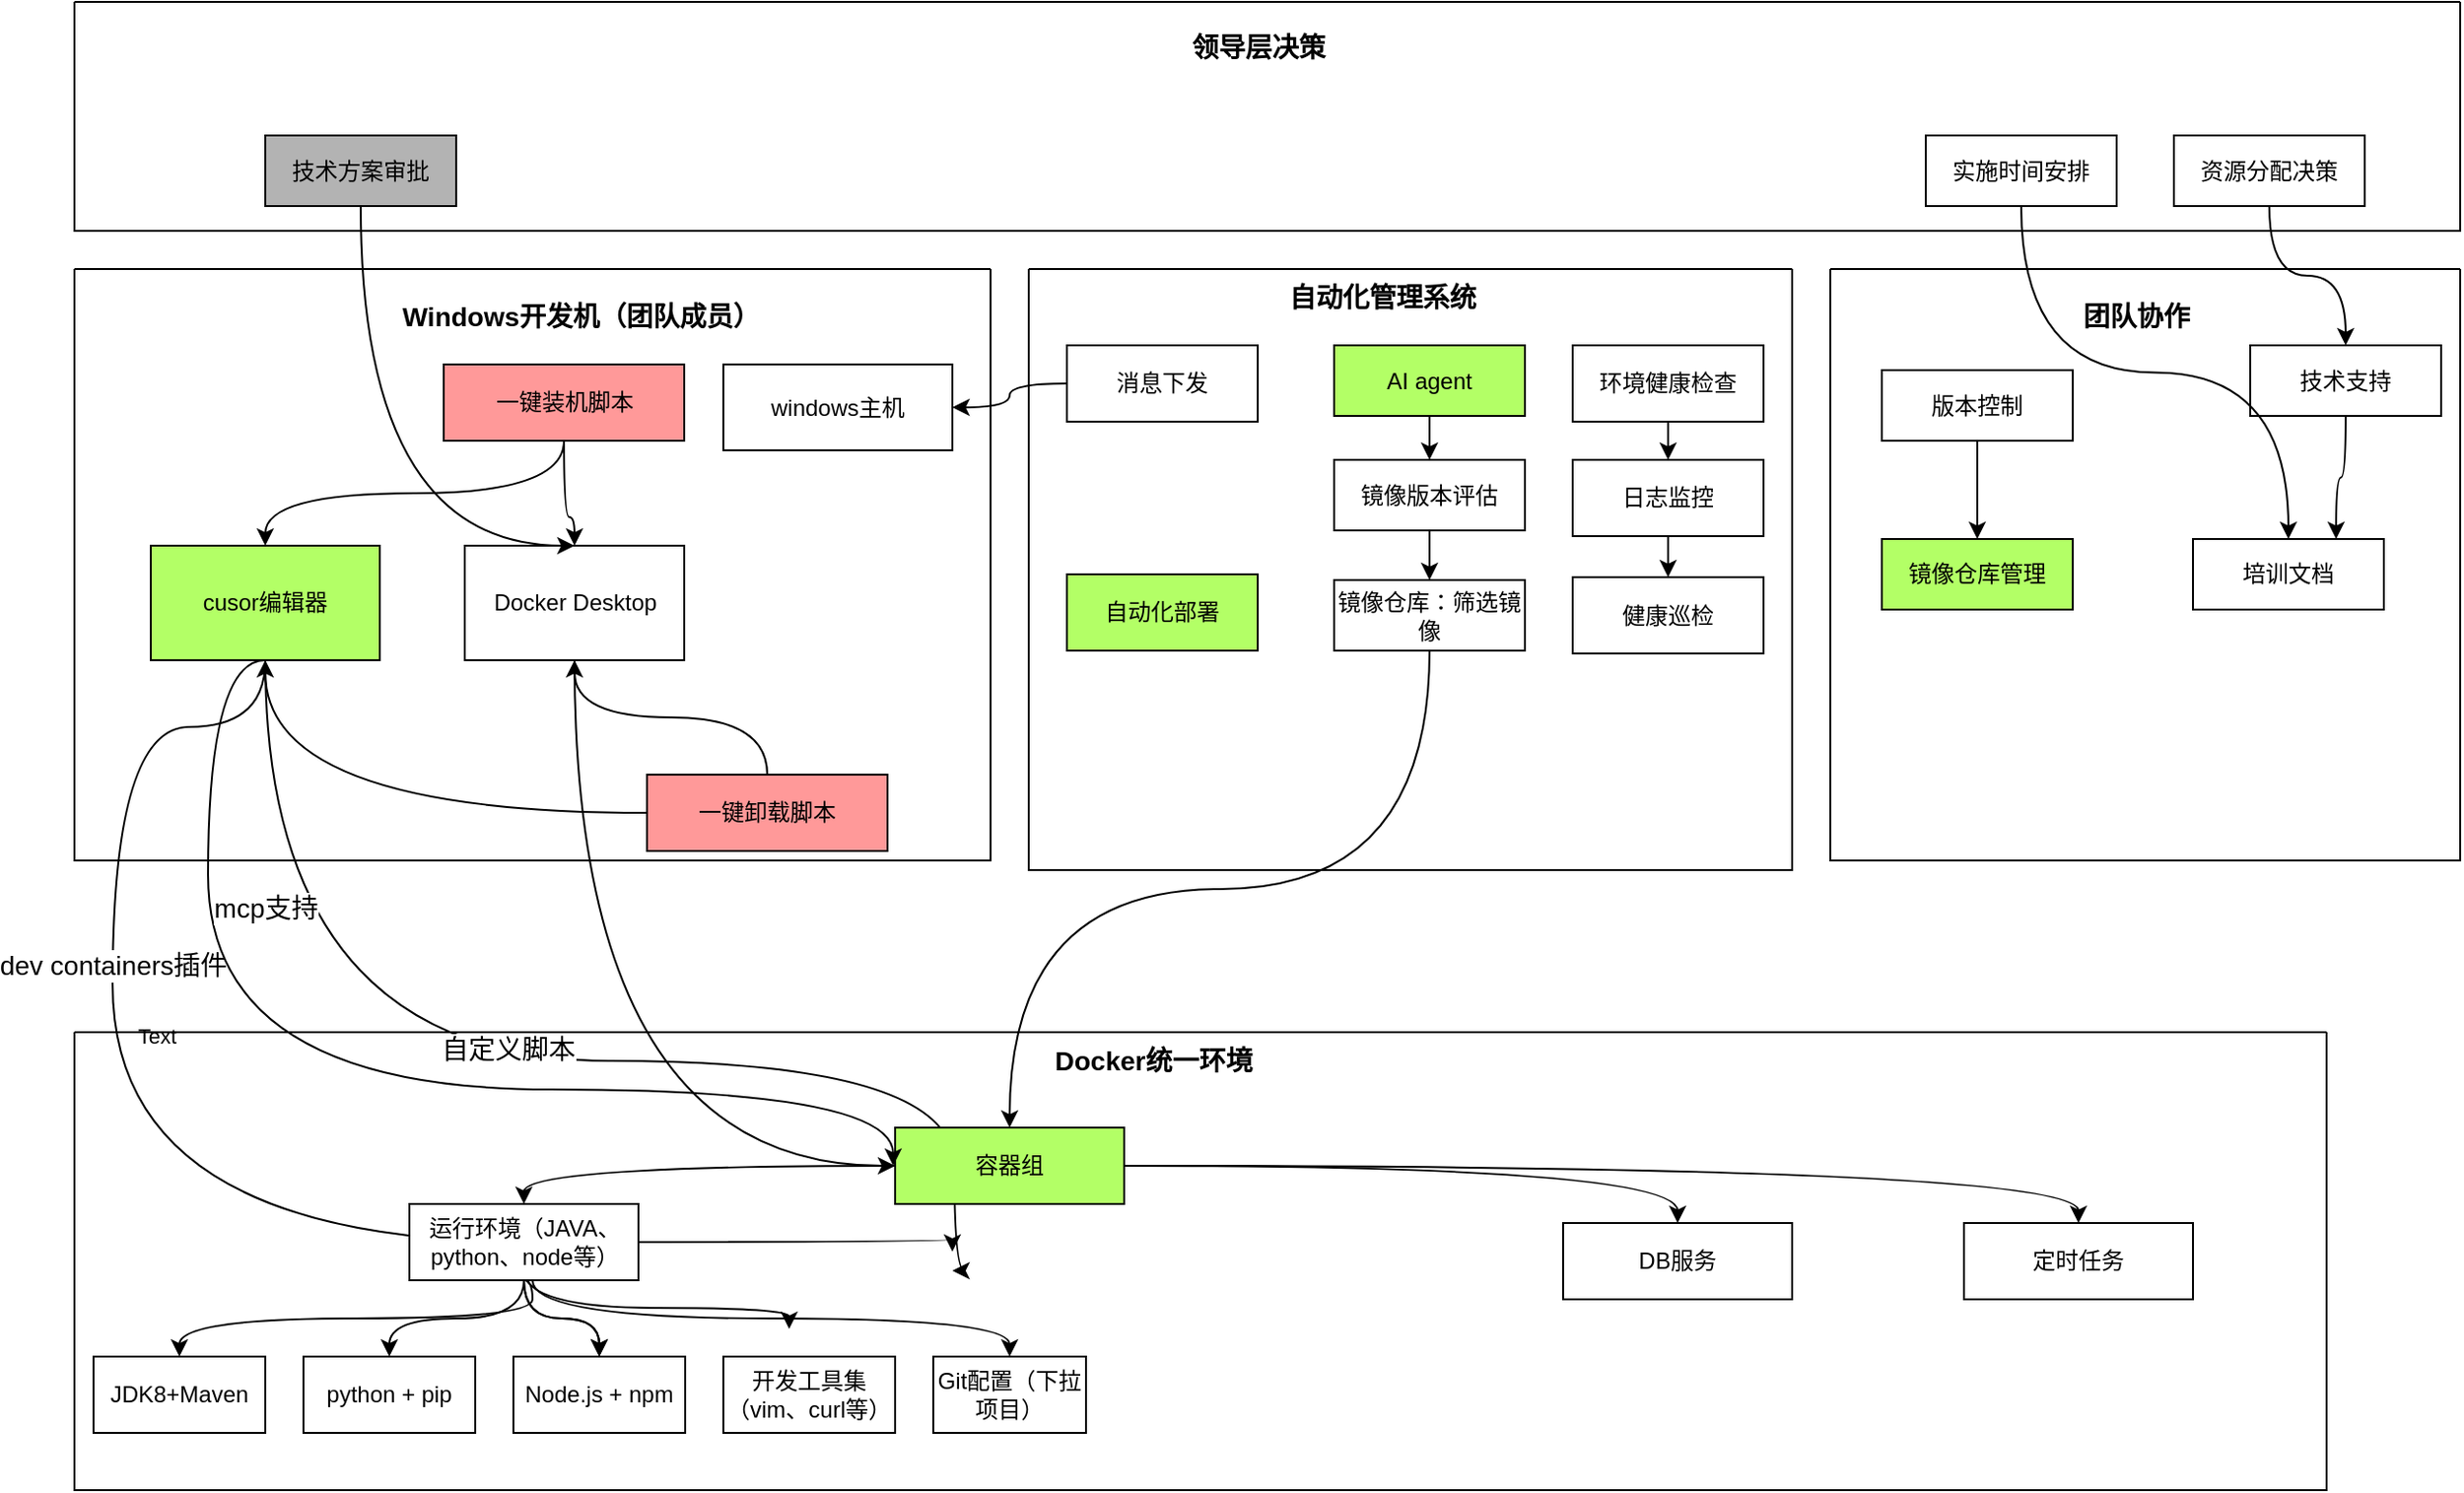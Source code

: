 <mxfile version="26.2.13">
  <diagram name="第 1 页" id="c7KnsM-MdCK46-d7kCr8">
    <mxGraphModel dx="2703" dy="794" grid="1" gridSize="10" guides="1" tooltips="1" connect="1" arrows="1" fold="1" page="1" pageScale="1" pageWidth="827" pageHeight="1169" math="0" shadow="0">
      <root>
        <mxCell id="0" />
        <mxCell id="1" parent="0" />
        <mxCell id="qCyjkw_8tzbK9dmdXJJI-6" value="" style="swimlane;startSize=0;fillColor=#B3FF66;" vertex="1" parent="1">
          <mxGeometry x="-220" y="270" width="480" height="310" as="geometry" />
        </mxCell>
        <mxCell id="qCyjkw_8tzbK9dmdXJJI-9" value="&lt;font style=&quot;font-size: 14px;&quot;&gt;&lt;b&gt;Windows开发机（团队成员）&lt;/b&gt;&lt;/font&gt;" style="text;html=1;align=center;verticalAlign=middle;resizable=0;points=[];autosize=1;strokeColor=none;fillColor=none;" vertex="1" parent="qCyjkw_8tzbK9dmdXJJI-6">
          <mxGeometry x="160" y="10" width="210" height="30" as="geometry" />
        </mxCell>
        <mxCell id="qCyjkw_8tzbK9dmdXJJI-48" style="edgeStyle=orthogonalEdgeStyle;curved=1;rounded=0;orthogonalLoop=1;jettySize=auto;html=1;exitX=0.5;exitY=1;exitDx=0;exitDy=0;" edge="1" parent="qCyjkw_8tzbK9dmdXJJI-6" source="qCyjkw_8tzbK9dmdXJJI-7">
          <mxGeometry relative="1" as="geometry">
            <mxPoint x="460" y="515" as="targetPoint" />
            <Array as="points">
              <mxPoint x="20" y="240" />
              <mxPoint x="20" y="510" />
            </Array>
          </mxGeometry>
        </mxCell>
        <mxCell id="qCyjkw_8tzbK9dmdXJJI-50" value="&lt;font style=&quot;font-size: 14px;&quot;&gt;dev containers插件&lt;/font&gt;" style="edgeLabel;html=1;align=center;verticalAlign=middle;resizable=0;points=[];" vertex="1" connectable="0" parent="qCyjkw_8tzbK9dmdXJJI-48">
          <mxGeometry x="-0.68" y="9" relative="1" as="geometry">
            <mxPoint x="-9" y="107" as="offset" />
          </mxGeometry>
        </mxCell>
        <mxCell id="qCyjkw_8tzbK9dmdXJJI-68" style="edgeStyle=orthogonalEdgeStyle;curved=1;rounded=0;orthogonalLoop=1;jettySize=auto;html=1;exitX=0.5;exitY=1;exitDx=0;exitDy=0;" edge="1" parent="qCyjkw_8tzbK9dmdXJJI-6" source="qCyjkw_8tzbK9dmdXJJI-7">
          <mxGeometry relative="1" as="geometry">
            <mxPoint x="460" y="525" as="targetPoint" />
            <Array as="points">
              <mxPoint x="100" y="415" />
              <mxPoint x="461" y="415" />
            </Array>
          </mxGeometry>
        </mxCell>
        <mxCell id="qCyjkw_8tzbK9dmdXJJI-69" value="Text" style="edgeLabel;html=1;align=center;verticalAlign=middle;resizable=0;points=[];" vertex="1" connectable="0" parent="qCyjkw_8tzbK9dmdXJJI-68">
          <mxGeometry x="-0.422" y="-57" relative="1" as="geometry">
            <mxPoint as="offset" />
          </mxGeometry>
        </mxCell>
        <mxCell id="qCyjkw_8tzbK9dmdXJJI-70" value="&lt;font style=&quot;font-size: 14px;&quot;&gt;自定义脚本&lt;/font&gt;" style="edgeLabel;html=1;align=center;verticalAlign=middle;resizable=0;points=[];" vertex="1" connectable="0" parent="qCyjkw_8tzbK9dmdXJJI-68">
          <mxGeometry x="-0.013" y="6" relative="1" as="geometry">
            <mxPoint as="offset" />
          </mxGeometry>
        </mxCell>
        <mxCell id="qCyjkw_8tzbK9dmdXJJI-7" value="cusor编辑器" style="rounded=0;whiteSpace=wrap;html=1;fillColor=#B3FF66;" vertex="1" parent="qCyjkw_8tzbK9dmdXJJI-6">
          <mxGeometry x="40" y="145" width="120" height="60" as="geometry" />
        </mxCell>
        <mxCell id="qCyjkw_8tzbK9dmdXJJI-8" value="Docker Desktop" style="rounded=0;whiteSpace=wrap;html=1;" vertex="1" parent="qCyjkw_8tzbK9dmdXJJI-6">
          <mxGeometry x="204.5" y="145" width="115" height="60" as="geometry" />
        </mxCell>
        <mxCell id="qCyjkw_8tzbK9dmdXJJI-23" style="edgeStyle=orthogonalEdgeStyle;curved=1;rounded=0;orthogonalLoop=1;jettySize=auto;html=1;entryX=0.5;entryY=0;entryDx=0;entryDy=0;exitX=0.5;exitY=1;exitDx=0;exitDy=0;" edge="1" parent="qCyjkw_8tzbK9dmdXJJI-6" source="qCyjkw_8tzbK9dmdXJJI-10" target="qCyjkw_8tzbK9dmdXJJI-7">
          <mxGeometry relative="1" as="geometry" />
        </mxCell>
        <mxCell id="qCyjkw_8tzbK9dmdXJJI-24" style="edgeStyle=orthogonalEdgeStyle;curved=1;rounded=0;orthogonalLoop=1;jettySize=auto;html=1;entryX=0.5;entryY=0;entryDx=0;entryDy=0;" edge="1" parent="qCyjkw_8tzbK9dmdXJJI-6" source="qCyjkw_8tzbK9dmdXJJI-10" target="qCyjkw_8tzbK9dmdXJJI-8">
          <mxGeometry relative="1" as="geometry">
            <Array as="points">
              <mxPoint x="257" y="130" />
              <mxPoint x="262" y="130" />
            </Array>
          </mxGeometry>
        </mxCell>
        <mxCell id="qCyjkw_8tzbK9dmdXJJI-10" value="一键装机脚本" style="rounded=0;whiteSpace=wrap;html=1;fillColor=#FF9999;" vertex="1" parent="qCyjkw_8tzbK9dmdXJJI-6">
          <mxGeometry x="193.5" y="50" width="126" height="40" as="geometry" />
        </mxCell>
        <mxCell id="qCyjkw_8tzbK9dmdXJJI-52" style="edgeStyle=orthogonalEdgeStyle;curved=1;rounded=0;orthogonalLoop=1;jettySize=auto;html=1;" edge="1" parent="qCyjkw_8tzbK9dmdXJJI-6" source="qCyjkw_8tzbK9dmdXJJI-46" target="qCyjkw_8tzbK9dmdXJJI-7">
          <mxGeometry relative="1" as="geometry" />
        </mxCell>
        <mxCell id="qCyjkw_8tzbK9dmdXJJI-53" style="edgeStyle=orthogonalEdgeStyle;curved=1;rounded=0;orthogonalLoop=1;jettySize=auto;html=1;entryX=0.5;entryY=1;entryDx=0;entryDy=0;" edge="1" parent="qCyjkw_8tzbK9dmdXJJI-6" source="qCyjkw_8tzbK9dmdXJJI-46" target="qCyjkw_8tzbK9dmdXJJI-8">
          <mxGeometry relative="1" as="geometry" />
        </mxCell>
        <mxCell id="qCyjkw_8tzbK9dmdXJJI-46" value="一键卸载脚本" style="rounded=0;whiteSpace=wrap;html=1;fillColor=#FF9999;" vertex="1" parent="qCyjkw_8tzbK9dmdXJJI-6">
          <mxGeometry x="300" y="265" width="126" height="40" as="geometry" />
        </mxCell>
        <mxCell id="qCyjkw_8tzbK9dmdXJJI-76" value="windows主机" style="rounded=0;whiteSpace=wrap;html=1;" vertex="1" parent="qCyjkw_8tzbK9dmdXJJI-6">
          <mxGeometry x="340" y="50" width="120" height="45" as="geometry" />
        </mxCell>
        <mxCell id="qCyjkw_8tzbK9dmdXJJI-11" value="" style="swimlane;startSize=0;" vertex="1" parent="1">
          <mxGeometry x="-220" y="130" width="1250" height="120" as="geometry" />
        </mxCell>
        <mxCell id="qCyjkw_8tzbK9dmdXJJI-12" value="&lt;font style=&quot;font-size: 14px;&quot; face=&quot;Comic Sans MS&quot;&gt;&lt;b&gt;领导层决策&lt;/b&gt;&lt;/font&gt;" style="text;html=1;align=center;verticalAlign=middle;resizable=0;points=[];autosize=1;strokeColor=none;fillColor=none;" vertex="1" parent="qCyjkw_8tzbK9dmdXJJI-11">
          <mxGeometry x="575" y="10" width="90" height="30" as="geometry" />
        </mxCell>
        <mxCell id="qCyjkw_8tzbK9dmdXJJI-88" value="实施时间安排" style="whiteSpace=wrap;html=1;" vertex="1" parent="qCyjkw_8tzbK9dmdXJJI-11">
          <mxGeometry x="970" y="70" width="100" height="37" as="geometry" />
        </mxCell>
        <mxCell id="qCyjkw_8tzbK9dmdXJJI-89" value="资源分配决策" style="whiteSpace=wrap;html=1;" vertex="1" parent="qCyjkw_8tzbK9dmdXJJI-11">
          <mxGeometry x="1100" y="70" width="100" height="37" as="geometry" />
        </mxCell>
        <mxCell id="qCyjkw_8tzbK9dmdXJJI-100" value="技术方案审批" style="whiteSpace=wrap;html=1;fillColor=#B3B3B3;" vertex="1" parent="qCyjkw_8tzbK9dmdXJJI-11">
          <mxGeometry x="100" y="70" width="100" height="37" as="geometry" />
        </mxCell>
        <mxCell id="qCyjkw_8tzbK9dmdXJJI-25" value="" style="swimlane;startSize=0;fillColor=#000000;" vertex="1" parent="1">
          <mxGeometry x="-220" y="670" width="1180" height="240" as="geometry" />
        </mxCell>
        <mxCell id="qCyjkw_8tzbK9dmdXJJI-26" value="&lt;font style=&quot;font-size: 14px;&quot;&gt;&lt;b&gt;Docker统一环境&lt;/b&gt;&lt;/font&gt;" style="text;html=1;align=center;verticalAlign=middle;resizable=0;points=[];autosize=1;strokeColor=none;fillColor=none;" vertex="1" parent="qCyjkw_8tzbK9dmdXJJI-25">
          <mxGeometry x="500" width="130" height="30" as="geometry" />
        </mxCell>
        <mxCell id="qCyjkw_8tzbK9dmdXJJI-28" value="JDK8+Maven" style="whiteSpace=wrap;html=1;" vertex="1" parent="qCyjkw_8tzbK9dmdXJJI-25">
          <mxGeometry x="10" y="170" width="90" height="40" as="geometry" />
        </mxCell>
        <mxCell id="qCyjkw_8tzbK9dmdXJJI-27" value="python + pip" style="whiteSpace=wrap;html=1;" vertex="1" parent="qCyjkw_8tzbK9dmdXJJI-25">
          <mxGeometry x="120" y="170" width="90" height="40" as="geometry" />
        </mxCell>
        <mxCell id="qCyjkw_8tzbK9dmdXJJI-43" style="edgeStyle=orthogonalEdgeStyle;curved=1;rounded=0;orthogonalLoop=1;jettySize=auto;html=1;exitX=0;exitY=0.5;exitDx=0;exitDy=0;entryX=0.5;entryY=0;entryDx=0;entryDy=0;" edge="1" parent="qCyjkw_8tzbK9dmdXJJI-25" source="qCyjkw_8tzbK9dmdXJJI-29" target="qCyjkw_8tzbK9dmdXJJI-30">
          <mxGeometry relative="1" as="geometry" />
        </mxCell>
        <mxCell id="qCyjkw_8tzbK9dmdXJJI-45" style="edgeStyle=orthogonalEdgeStyle;curved=1;rounded=0;orthogonalLoop=1;jettySize=auto;html=1;exitX=1;exitY=0.5;exitDx=0;exitDy=0;entryX=0.5;entryY=0;entryDx=0;entryDy=0;" edge="1" parent="qCyjkw_8tzbK9dmdXJJI-25" source="qCyjkw_8tzbK9dmdXJJI-29" target="qCyjkw_8tzbK9dmdXJJI-31">
          <mxGeometry relative="1" as="geometry" />
        </mxCell>
        <mxCell id="qCyjkw_8tzbK9dmdXJJI-97" style="edgeStyle=orthogonalEdgeStyle;curved=1;rounded=0;orthogonalLoop=1;jettySize=auto;html=1;exitX=1;exitY=0.5;exitDx=0;exitDy=0;entryX=0.5;entryY=0;entryDx=0;entryDy=0;" edge="1" parent="qCyjkw_8tzbK9dmdXJJI-25" source="qCyjkw_8tzbK9dmdXJJI-29" target="qCyjkw_8tzbK9dmdXJJI-96">
          <mxGeometry relative="1" as="geometry" />
        </mxCell>
        <mxCell id="qCyjkw_8tzbK9dmdXJJI-29" value="容器组" style="whiteSpace=wrap;html=1;fillColor=#B3FF66;" vertex="1" parent="qCyjkw_8tzbK9dmdXJJI-25">
          <mxGeometry x="430" y="50" width="120" height="40" as="geometry" />
        </mxCell>
        <mxCell id="qCyjkw_8tzbK9dmdXJJI-35" style="edgeStyle=orthogonalEdgeStyle;curved=1;rounded=0;orthogonalLoop=1;jettySize=auto;html=1;entryX=0.5;entryY=0;entryDx=0;entryDy=0;exitX=0.5;exitY=1;exitDx=0;exitDy=0;" edge="1" parent="qCyjkw_8tzbK9dmdXJJI-25" source="qCyjkw_8tzbK9dmdXJJI-30" target="qCyjkw_8tzbK9dmdXJJI-28">
          <mxGeometry relative="1" as="geometry">
            <Array as="points">
              <mxPoint x="240" y="150" />
              <mxPoint x="55" y="150" />
            </Array>
          </mxGeometry>
        </mxCell>
        <mxCell id="qCyjkw_8tzbK9dmdXJJI-36" style="edgeStyle=orthogonalEdgeStyle;curved=1;rounded=0;orthogonalLoop=1;jettySize=auto;html=1;entryX=0.5;entryY=0;entryDx=0;entryDy=0;" edge="1" parent="qCyjkw_8tzbK9dmdXJJI-25" source="qCyjkw_8tzbK9dmdXJJI-30" target="qCyjkw_8tzbK9dmdXJJI-27">
          <mxGeometry relative="1" as="geometry" />
        </mxCell>
        <mxCell id="qCyjkw_8tzbK9dmdXJJI-37" style="edgeStyle=orthogonalEdgeStyle;curved=1;rounded=0;orthogonalLoop=1;jettySize=auto;html=1;entryX=0.5;entryY=0;entryDx=0;entryDy=0;" edge="1" parent="qCyjkw_8tzbK9dmdXJJI-25" source="qCyjkw_8tzbK9dmdXJJI-30" target="qCyjkw_8tzbK9dmdXJJI-32">
          <mxGeometry relative="1" as="geometry" />
        </mxCell>
        <mxCell id="qCyjkw_8tzbK9dmdXJJI-38" style="edgeStyle=orthogonalEdgeStyle;curved=1;rounded=0;orthogonalLoop=1;jettySize=auto;html=1;entryX=0.433;entryY=0.025;entryDx=0;entryDy=0;entryPerimeter=0;" edge="1" parent="qCyjkw_8tzbK9dmdXJJI-25">
          <mxGeometry relative="1" as="geometry">
            <mxPoint x="235.5" y="124.5" as="sourcePoint" />
            <mxPoint x="374.47" y="155.5" as="targetPoint" />
            <Array as="points">
              <mxPoint x="235.5" y="144.5" />
              <mxPoint x="374.5" y="144.5" />
            </Array>
          </mxGeometry>
        </mxCell>
        <mxCell id="qCyjkw_8tzbK9dmdXJJI-39" value="" style="edgeStyle=orthogonalEdgeStyle;curved=1;rounded=0;orthogonalLoop=1;jettySize=auto;html=1;" edge="1" parent="qCyjkw_8tzbK9dmdXJJI-25" source="qCyjkw_8tzbK9dmdXJJI-30" target="qCyjkw_8tzbK9dmdXJJI-32">
          <mxGeometry relative="1" as="geometry" />
        </mxCell>
        <mxCell id="qCyjkw_8tzbK9dmdXJJI-40" style="edgeStyle=orthogonalEdgeStyle;curved=1;rounded=0;orthogonalLoop=1;jettySize=auto;html=1;exitX=0.5;exitY=1;exitDx=0;exitDy=0;entryX=0.5;entryY=0;entryDx=0;entryDy=0;" edge="1" parent="qCyjkw_8tzbK9dmdXJJI-25" target="qCyjkw_8tzbK9dmdXJJI-33">
          <mxGeometry relative="1" as="geometry">
            <mxPoint x="240" y="130" as="sourcePoint" />
            <mxPoint x="490" y="160" as="targetPoint" />
            <Array as="points">
              <mxPoint x="240" y="150" />
              <mxPoint x="490" y="150" />
            </Array>
          </mxGeometry>
        </mxCell>
        <mxCell id="qCyjkw_8tzbK9dmdXJJI-30" value="运行环境（JAVA、python、node等）" style="whiteSpace=wrap;html=1;fillColor=#FFFFFF;" vertex="1" parent="qCyjkw_8tzbK9dmdXJJI-25">
          <mxGeometry x="175.5" y="90" width="120" height="40" as="geometry" />
        </mxCell>
        <mxCell id="qCyjkw_8tzbK9dmdXJJI-31" value="DB服务" style="whiteSpace=wrap;html=1;" vertex="1" parent="qCyjkw_8tzbK9dmdXJJI-25">
          <mxGeometry x="780" y="100" width="120" height="40" as="geometry" />
        </mxCell>
        <mxCell id="qCyjkw_8tzbK9dmdXJJI-34" value="开发工具集（vim、curl等）" style="whiteSpace=wrap;html=1;" vertex="1" parent="qCyjkw_8tzbK9dmdXJJI-25">
          <mxGeometry x="340" y="170" width="90" height="40" as="geometry" />
        </mxCell>
        <mxCell id="qCyjkw_8tzbK9dmdXJJI-32" value="Node.js + npm" style="whiteSpace=wrap;html=1;" vertex="1" parent="qCyjkw_8tzbK9dmdXJJI-25">
          <mxGeometry x="230" y="170" width="90" height="40" as="geometry" />
        </mxCell>
        <mxCell id="qCyjkw_8tzbK9dmdXJJI-33" value="Git配置（下拉项目）" style="whiteSpace=wrap;html=1;" vertex="1" parent="qCyjkw_8tzbK9dmdXJJI-25">
          <mxGeometry x="450" y="170" width="80" height="40" as="geometry" />
        </mxCell>
        <mxCell id="qCyjkw_8tzbK9dmdXJJI-49" style="edgeStyle=orthogonalEdgeStyle;curved=1;rounded=0;orthogonalLoop=1;jettySize=auto;html=1;exitX=0.5;exitY=1;exitDx=0;exitDy=0;" edge="1" parent="qCyjkw_8tzbK9dmdXJJI-25" source="qCyjkw_8tzbK9dmdXJJI-7">
          <mxGeometry relative="1" as="geometry">
            <mxPoint x="429" y="70" as="targetPoint" />
            <mxPoint x="69" y="-200" as="sourcePoint" />
            <Array as="points">
              <mxPoint x="70" y="30" />
              <mxPoint x="429" y="30" />
            </Array>
          </mxGeometry>
        </mxCell>
        <mxCell id="qCyjkw_8tzbK9dmdXJJI-51" value="&lt;font style=&quot;font-size: 14px;&quot;&gt;mcp支持&lt;/font&gt;" style="edgeLabel;html=1;align=center;verticalAlign=middle;resizable=0;points=[];" vertex="1" connectable="0" parent="qCyjkw_8tzbK9dmdXJJI-49">
          <mxGeometry x="-0.512" y="30" relative="1" as="geometry">
            <mxPoint as="offset" />
          </mxGeometry>
        </mxCell>
        <mxCell id="qCyjkw_8tzbK9dmdXJJI-96" value="定时任务" style="whiteSpace=wrap;html=1;" vertex="1" parent="qCyjkw_8tzbK9dmdXJJI-25">
          <mxGeometry x="990" y="100" width="120" height="40" as="geometry" />
        </mxCell>
        <mxCell id="qCyjkw_8tzbK9dmdXJJI-47" style="edgeStyle=orthogonalEdgeStyle;curved=1;rounded=0;orthogonalLoop=1;jettySize=auto;html=1;exitX=0.5;exitY=1;exitDx=0;exitDy=0;entryX=0;entryY=0.5;entryDx=0;entryDy=0;" edge="1" parent="1" source="qCyjkw_8tzbK9dmdXJJI-8" target="qCyjkw_8tzbK9dmdXJJI-29">
          <mxGeometry relative="1" as="geometry" />
        </mxCell>
        <mxCell id="qCyjkw_8tzbK9dmdXJJI-54" value="" style="swimlane;startSize=0;" vertex="1" parent="1">
          <mxGeometry x="280" y="270" width="400" height="315" as="geometry" />
        </mxCell>
        <mxCell id="qCyjkw_8tzbK9dmdXJJI-72" style="edgeStyle=orthogonalEdgeStyle;curved=1;rounded=0;orthogonalLoop=1;jettySize=auto;html=1;exitX=0.5;exitY=1;exitDx=0;exitDy=0;" edge="1" parent="qCyjkw_8tzbK9dmdXJJI-54" source="qCyjkw_8tzbK9dmdXJJI-56" target="qCyjkw_8tzbK9dmdXJJI-57">
          <mxGeometry relative="1" as="geometry" />
        </mxCell>
        <mxCell id="qCyjkw_8tzbK9dmdXJJI-56" value="镜像版本评估" style="whiteSpace=wrap;html=1;" vertex="1" parent="qCyjkw_8tzbK9dmdXJJI-54">
          <mxGeometry x="160" y="100" width="100" height="37" as="geometry" />
        </mxCell>
        <mxCell id="qCyjkw_8tzbK9dmdXJJI-57" value="镜像仓库：筛选镜像" style="whiteSpace=wrap;html=1;" vertex="1" parent="qCyjkw_8tzbK9dmdXJJI-54">
          <mxGeometry x="160" y="163" width="100" height="37" as="geometry" />
        </mxCell>
        <mxCell id="qCyjkw_8tzbK9dmdXJJI-71" style="edgeStyle=orthogonalEdgeStyle;curved=1;rounded=0;orthogonalLoop=1;jettySize=auto;html=1;exitX=0.5;exitY=1;exitDx=0;exitDy=0;entryX=0.5;entryY=0;entryDx=0;entryDy=0;" edge="1" parent="qCyjkw_8tzbK9dmdXJJI-54" source="qCyjkw_8tzbK9dmdXJJI-61" target="qCyjkw_8tzbK9dmdXJJI-56">
          <mxGeometry relative="1" as="geometry" />
        </mxCell>
        <mxCell id="qCyjkw_8tzbK9dmdXJJI-61" value="AI agent" style="whiteSpace=wrap;html=1;fillColor=#B3FF66;" vertex="1" parent="qCyjkw_8tzbK9dmdXJJI-54">
          <mxGeometry x="160" y="40" width="100" height="37" as="geometry" />
        </mxCell>
        <mxCell id="qCyjkw_8tzbK9dmdXJJI-75" style="edgeStyle=orthogonalEdgeStyle;curved=1;rounded=0;orthogonalLoop=1;jettySize=auto;html=1;exitX=0.5;exitY=1;exitDx=0;exitDy=0;entryX=0.5;entryY=0;entryDx=0;entryDy=0;" edge="1" parent="qCyjkw_8tzbK9dmdXJJI-54" source="qCyjkw_8tzbK9dmdXJJI-64" target="qCyjkw_8tzbK9dmdXJJI-67">
          <mxGeometry relative="1" as="geometry" />
        </mxCell>
        <mxCell id="qCyjkw_8tzbK9dmdXJJI-64" value="日志监控" style="whiteSpace=wrap;html=1;" vertex="1" parent="qCyjkw_8tzbK9dmdXJJI-54">
          <mxGeometry x="285" y="100" width="100" height="40" as="geometry" />
        </mxCell>
        <mxCell id="qCyjkw_8tzbK9dmdXJJI-67" value="健康巡检" style="whiteSpace=wrap;html=1;" vertex="1" parent="qCyjkw_8tzbK9dmdXJJI-54">
          <mxGeometry x="285" y="161.5" width="100" height="40" as="geometry" />
        </mxCell>
        <mxCell id="qCyjkw_8tzbK9dmdXJJI-74" style="edgeStyle=orthogonalEdgeStyle;curved=1;rounded=0;orthogonalLoop=1;jettySize=auto;html=1;exitX=0.5;exitY=1;exitDx=0;exitDy=0;entryX=0.5;entryY=0;entryDx=0;entryDy=0;" edge="1" parent="qCyjkw_8tzbK9dmdXJJI-54" source="qCyjkw_8tzbK9dmdXJJI-62" target="qCyjkw_8tzbK9dmdXJJI-64">
          <mxGeometry relative="1" as="geometry" />
        </mxCell>
        <mxCell id="qCyjkw_8tzbK9dmdXJJI-62" value="环境健康检查" style="whiteSpace=wrap;html=1;" vertex="1" parent="qCyjkw_8tzbK9dmdXJJI-54">
          <mxGeometry x="285" y="40" width="100" height="40" as="geometry" />
        </mxCell>
        <mxCell id="qCyjkw_8tzbK9dmdXJJI-66" value="消息下发" style="whiteSpace=wrap;html=1;" vertex="1" parent="qCyjkw_8tzbK9dmdXJJI-54">
          <mxGeometry x="20" y="40" width="100" height="40" as="geometry" />
        </mxCell>
        <mxCell id="qCyjkw_8tzbK9dmdXJJI-81" value="自动化部署" style="whiteSpace=wrap;html=1;fillColor=#B3FF66;" vertex="1" parent="qCyjkw_8tzbK9dmdXJJI-54">
          <mxGeometry x="20" y="160" width="100" height="40" as="geometry" />
        </mxCell>
        <mxCell id="qCyjkw_8tzbK9dmdXJJI-55" value="&lt;font style=&quot;font-size: 14px;&quot;&gt;&lt;b&gt;自动化管理系统&lt;/b&gt;&lt;/font&gt;" style="text;html=1;align=center;verticalAlign=middle;resizable=0;points=[];autosize=1;strokeColor=none;fillColor=none;" vertex="1" parent="qCyjkw_8tzbK9dmdXJJI-54">
          <mxGeometry x="125" width="120" height="30" as="geometry" />
        </mxCell>
        <mxCell id="qCyjkw_8tzbK9dmdXJJI-73" style="edgeStyle=orthogonalEdgeStyle;curved=1;rounded=0;orthogonalLoop=1;jettySize=auto;html=1;exitX=0.5;exitY=1;exitDx=0;exitDy=0;entryX=0.5;entryY=0;entryDx=0;entryDy=0;" edge="1" parent="1" source="qCyjkw_8tzbK9dmdXJJI-57" target="qCyjkw_8tzbK9dmdXJJI-29">
          <mxGeometry relative="1" as="geometry" />
        </mxCell>
        <mxCell id="qCyjkw_8tzbK9dmdXJJI-79" style="edgeStyle=orthogonalEdgeStyle;curved=1;rounded=0;orthogonalLoop=1;jettySize=auto;html=1;" edge="1" parent="1" source="qCyjkw_8tzbK9dmdXJJI-66" target="qCyjkw_8tzbK9dmdXJJI-76">
          <mxGeometry relative="1" as="geometry" />
        </mxCell>
        <mxCell id="qCyjkw_8tzbK9dmdXJJI-82" value="" style="swimlane;startSize=0;" vertex="1" parent="1">
          <mxGeometry x="700" y="270" width="330" height="310" as="geometry" />
        </mxCell>
        <mxCell id="qCyjkw_8tzbK9dmdXJJI-86" style="edgeStyle=orthogonalEdgeStyle;curved=1;rounded=0;orthogonalLoop=1;jettySize=auto;html=1;" edge="1" parent="qCyjkw_8tzbK9dmdXJJI-82" source="qCyjkw_8tzbK9dmdXJJI-84" target="qCyjkw_8tzbK9dmdXJJI-85">
          <mxGeometry relative="1" as="geometry" />
        </mxCell>
        <mxCell id="qCyjkw_8tzbK9dmdXJJI-84" value="版本控制" style="whiteSpace=wrap;html=1;" vertex="1" parent="qCyjkw_8tzbK9dmdXJJI-82">
          <mxGeometry x="27" y="53" width="100" height="37" as="geometry" />
        </mxCell>
        <mxCell id="qCyjkw_8tzbK9dmdXJJI-85" value="镜像仓库管理" style="whiteSpace=wrap;html=1;fillColor=#B3FF66;" vertex="1" parent="qCyjkw_8tzbK9dmdXJJI-82">
          <mxGeometry x="27" y="141.5" width="100" height="37" as="geometry" />
        </mxCell>
        <mxCell id="qCyjkw_8tzbK9dmdXJJI-87" value="培训文档" style="whiteSpace=wrap;html=1;" vertex="1" parent="qCyjkw_8tzbK9dmdXJJI-82">
          <mxGeometry x="190" y="141.5" width="100" height="37" as="geometry" />
        </mxCell>
        <mxCell id="qCyjkw_8tzbK9dmdXJJI-94" style="edgeStyle=orthogonalEdgeStyle;curved=1;rounded=0;orthogonalLoop=1;jettySize=auto;html=1;entryX=0.75;entryY=0;entryDx=0;entryDy=0;" edge="1" parent="qCyjkw_8tzbK9dmdXJJI-82" source="qCyjkw_8tzbK9dmdXJJI-92" target="qCyjkw_8tzbK9dmdXJJI-87">
          <mxGeometry relative="1" as="geometry" />
        </mxCell>
        <mxCell id="qCyjkw_8tzbK9dmdXJJI-92" value="技术支持" style="whiteSpace=wrap;html=1;" vertex="1" parent="qCyjkw_8tzbK9dmdXJJI-82">
          <mxGeometry x="220" y="40" width="100" height="37" as="geometry" />
        </mxCell>
        <mxCell id="qCyjkw_8tzbK9dmdXJJI-99" value="&lt;font style=&quot;font-size: 14px;&quot;&gt;&lt;b&gt;团队协作&lt;/b&gt;&lt;/font&gt;" style="text;html=1;align=center;verticalAlign=middle;resizable=0;points=[];autosize=1;strokeColor=none;fillColor=none;" vertex="1" parent="qCyjkw_8tzbK9dmdXJJI-82">
          <mxGeometry x="120" y="10" width="80" height="30" as="geometry" />
        </mxCell>
        <mxCell id="qCyjkw_8tzbK9dmdXJJI-90" style="edgeStyle=orthogonalEdgeStyle;curved=1;rounded=0;orthogonalLoop=1;jettySize=auto;html=1;exitX=0.5;exitY=1;exitDx=0;exitDy=0;" edge="1" parent="1" source="qCyjkw_8tzbK9dmdXJJI-88" target="qCyjkw_8tzbK9dmdXJJI-87">
          <mxGeometry relative="1" as="geometry" />
        </mxCell>
        <mxCell id="qCyjkw_8tzbK9dmdXJJI-93" style="edgeStyle=orthogonalEdgeStyle;curved=1;rounded=0;orthogonalLoop=1;jettySize=auto;html=1;entryX=0.5;entryY=0;entryDx=0;entryDy=0;" edge="1" parent="1" source="qCyjkw_8tzbK9dmdXJJI-89" target="qCyjkw_8tzbK9dmdXJJI-92">
          <mxGeometry relative="1" as="geometry" />
        </mxCell>
        <mxCell id="qCyjkw_8tzbK9dmdXJJI-101" style="edgeStyle=orthogonalEdgeStyle;curved=1;rounded=0;orthogonalLoop=1;jettySize=auto;html=1;entryX=0.5;entryY=0;entryDx=0;entryDy=0;" edge="1" parent="1" source="qCyjkw_8tzbK9dmdXJJI-100" target="qCyjkw_8tzbK9dmdXJJI-8">
          <mxGeometry relative="1" as="geometry">
            <Array as="points">
              <mxPoint x="-70" y="415" />
            </Array>
          </mxGeometry>
        </mxCell>
      </root>
    </mxGraphModel>
  </diagram>
</mxfile>
